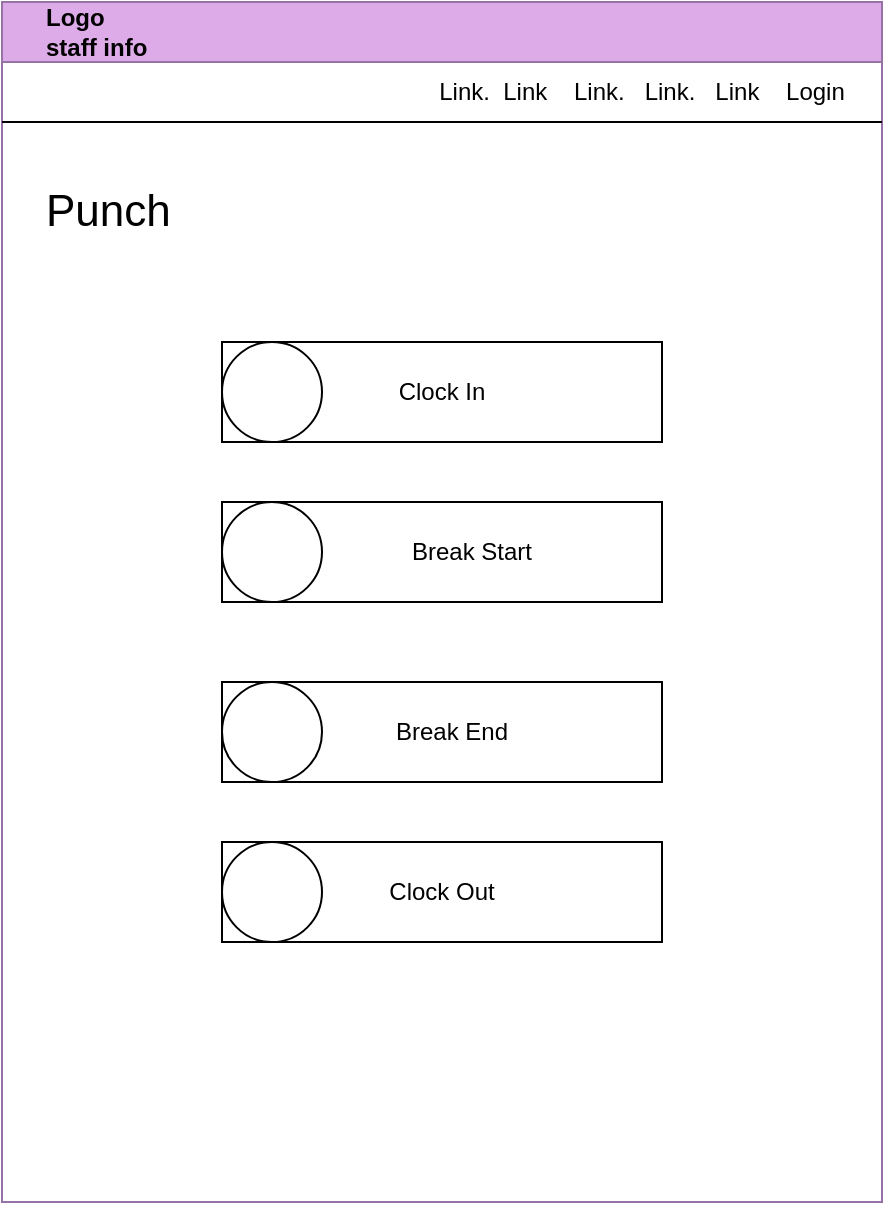 <mxfile version="24.0.7" type="device">
  <diagram name="Page-1" id="cunMfvtEORI8jYnx5THH">
    <mxGraphModel dx="1434" dy="761" grid="1" gridSize="10" guides="1" tooltips="1" connect="1" arrows="1" fold="1" page="1" pageScale="1" pageWidth="850" pageHeight="1100" math="0" shadow="0">
      <root>
        <mxCell id="0" />
        <mxCell id="1" parent="0" />
        <mxCell id="UHKg6KsPvyjuCtMLgwtb-2" value="&amp;nbsp; &amp;nbsp; &amp;nbsp; Logo&lt;div&gt;&amp;nbsp; &amp;nbsp; &amp;nbsp; staff info&lt;/div&gt;" style="swimlane;whiteSpace=wrap;html=1;align=left;startSize=30;fillColor=#DDABE7;strokeColor=#9673a6;" vertex="1" parent="1">
          <mxGeometry x="200" y="80" width="440" height="600" as="geometry" />
        </mxCell>
        <mxCell id="UHKg6KsPvyjuCtMLgwtb-4" value="Link.&amp;nbsp; Link&amp;nbsp; &amp;nbsp; Link.&amp;nbsp; &amp;nbsp;Link.&amp;nbsp; &amp;nbsp;Link&amp;nbsp; &amp;nbsp; Login" style="text;html=1;align=center;verticalAlign=middle;whiteSpace=wrap;rounded=0;" vertex="1" parent="UHKg6KsPvyjuCtMLgwtb-2">
          <mxGeometry x="200" y="30" width="240" height="30" as="geometry" />
        </mxCell>
        <mxCell id="UHKg6KsPvyjuCtMLgwtb-10" value="&lt;font style=&quot;font-size: 22px;&quot;&gt;Punch&lt;/font&gt;" style="text;html=1;align=left;verticalAlign=middle;whiteSpace=wrap;rounded=0;" vertex="1" parent="UHKg6KsPvyjuCtMLgwtb-2">
          <mxGeometry x="20" y="90" width="80" height="30" as="geometry" />
        </mxCell>
        <mxCell id="UHKg6KsPvyjuCtMLgwtb-15" value="" style="rounded=0;whiteSpace=wrap;html=1;" vertex="1" parent="UHKg6KsPvyjuCtMLgwtb-2">
          <mxGeometry x="110" y="170" width="220" height="50" as="geometry" />
        </mxCell>
        <mxCell id="UHKg6KsPvyjuCtMLgwtb-16" value="" style="ellipse;whiteSpace=wrap;html=1;aspect=fixed;" vertex="1" parent="UHKg6KsPvyjuCtMLgwtb-2">
          <mxGeometry x="110" y="170" width="50" height="50" as="geometry" />
        </mxCell>
        <mxCell id="UHKg6KsPvyjuCtMLgwtb-17" value="" style="rounded=0;whiteSpace=wrap;html=1;" vertex="1" parent="UHKg6KsPvyjuCtMLgwtb-2">
          <mxGeometry x="110" y="250" width="220" height="50" as="geometry" />
        </mxCell>
        <mxCell id="UHKg6KsPvyjuCtMLgwtb-18" value="" style="ellipse;whiteSpace=wrap;html=1;aspect=fixed;" vertex="1" parent="UHKg6KsPvyjuCtMLgwtb-2">
          <mxGeometry x="110" y="250" width="50" height="50" as="geometry" />
        </mxCell>
        <mxCell id="UHKg6KsPvyjuCtMLgwtb-19" value="" style="rounded=0;whiteSpace=wrap;html=1;" vertex="1" parent="UHKg6KsPvyjuCtMLgwtb-2">
          <mxGeometry x="110" y="340" width="220" height="50" as="geometry" />
        </mxCell>
        <mxCell id="UHKg6KsPvyjuCtMLgwtb-20" value="" style="ellipse;whiteSpace=wrap;html=1;aspect=fixed;" vertex="1" parent="UHKg6KsPvyjuCtMLgwtb-2">
          <mxGeometry x="110" y="340" width="50" height="50" as="geometry" />
        </mxCell>
        <mxCell id="UHKg6KsPvyjuCtMLgwtb-21" value="" style="rounded=0;whiteSpace=wrap;html=1;" vertex="1" parent="UHKg6KsPvyjuCtMLgwtb-2">
          <mxGeometry x="110" y="420" width="220" height="50" as="geometry" />
        </mxCell>
        <mxCell id="UHKg6KsPvyjuCtMLgwtb-22" value="" style="ellipse;whiteSpace=wrap;html=1;aspect=fixed;" vertex="1" parent="UHKg6KsPvyjuCtMLgwtb-2">
          <mxGeometry x="110" y="420" width="50" height="50" as="geometry" />
        </mxCell>
        <mxCell id="UHKg6KsPvyjuCtMLgwtb-23" value="Clock In" style="text;html=1;align=center;verticalAlign=middle;whiteSpace=wrap;rounded=0;" vertex="1" parent="UHKg6KsPvyjuCtMLgwtb-2">
          <mxGeometry x="190" y="180" width="60" height="30" as="geometry" />
        </mxCell>
        <mxCell id="UHKg6KsPvyjuCtMLgwtb-24" value="Clock Out" style="text;html=1;align=center;verticalAlign=middle;whiteSpace=wrap;rounded=0;" vertex="1" parent="UHKg6KsPvyjuCtMLgwtb-2">
          <mxGeometry x="190" y="430" width="60" height="30" as="geometry" />
        </mxCell>
        <mxCell id="UHKg6KsPvyjuCtMLgwtb-25" value="Break Start" style="text;html=1;align=center;verticalAlign=middle;whiteSpace=wrap;rounded=0;" vertex="1" parent="UHKg6KsPvyjuCtMLgwtb-2">
          <mxGeometry x="180" y="260" width="110" height="30" as="geometry" />
        </mxCell>
        <mxCell id="UHKg6KsPvyjuCtMLgwtb-26" value="Break End" style="text;html=1;align=center;verticalAlign=middle;whiteSpace=wrap;rounded=0;" vertex="1" parent="UHKg6KsPvyjuCtMLgwtb-2">
          <mxGeometry x="195" y="350" width="60" height="30" as="geometry" />
        </mxCell>
        <mxCell id="UHKg6KsPvyjuCtMLgwtb-5" value="" style="endArrow=none;html=1;rounded=0;entryX=1;entryY=1;entryDx=0;entryDy=0;" edge="1" parent="1" target="UHKg6KsPvyjuCtMLgwtb-4">
          <mxGeometry width="50" height="50" relative="1" as="geometry">
            <mxPoint x="200" y="140" as="sourcePoint" />
            <mxPoint x="450" y="300" as="targetPoint" />
          </mxGeometry>
        </mxCell>
      </root>
    </mxGraphModel>
  </diagram>
</mxfile>
